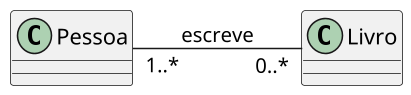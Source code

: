 @startuml

skinparam defaultFontName "Source Code Pro"
skinparam dpi 150

left to right direction 

Pessoa "1..*" -- "0..*" Livro : escreve

@enduml